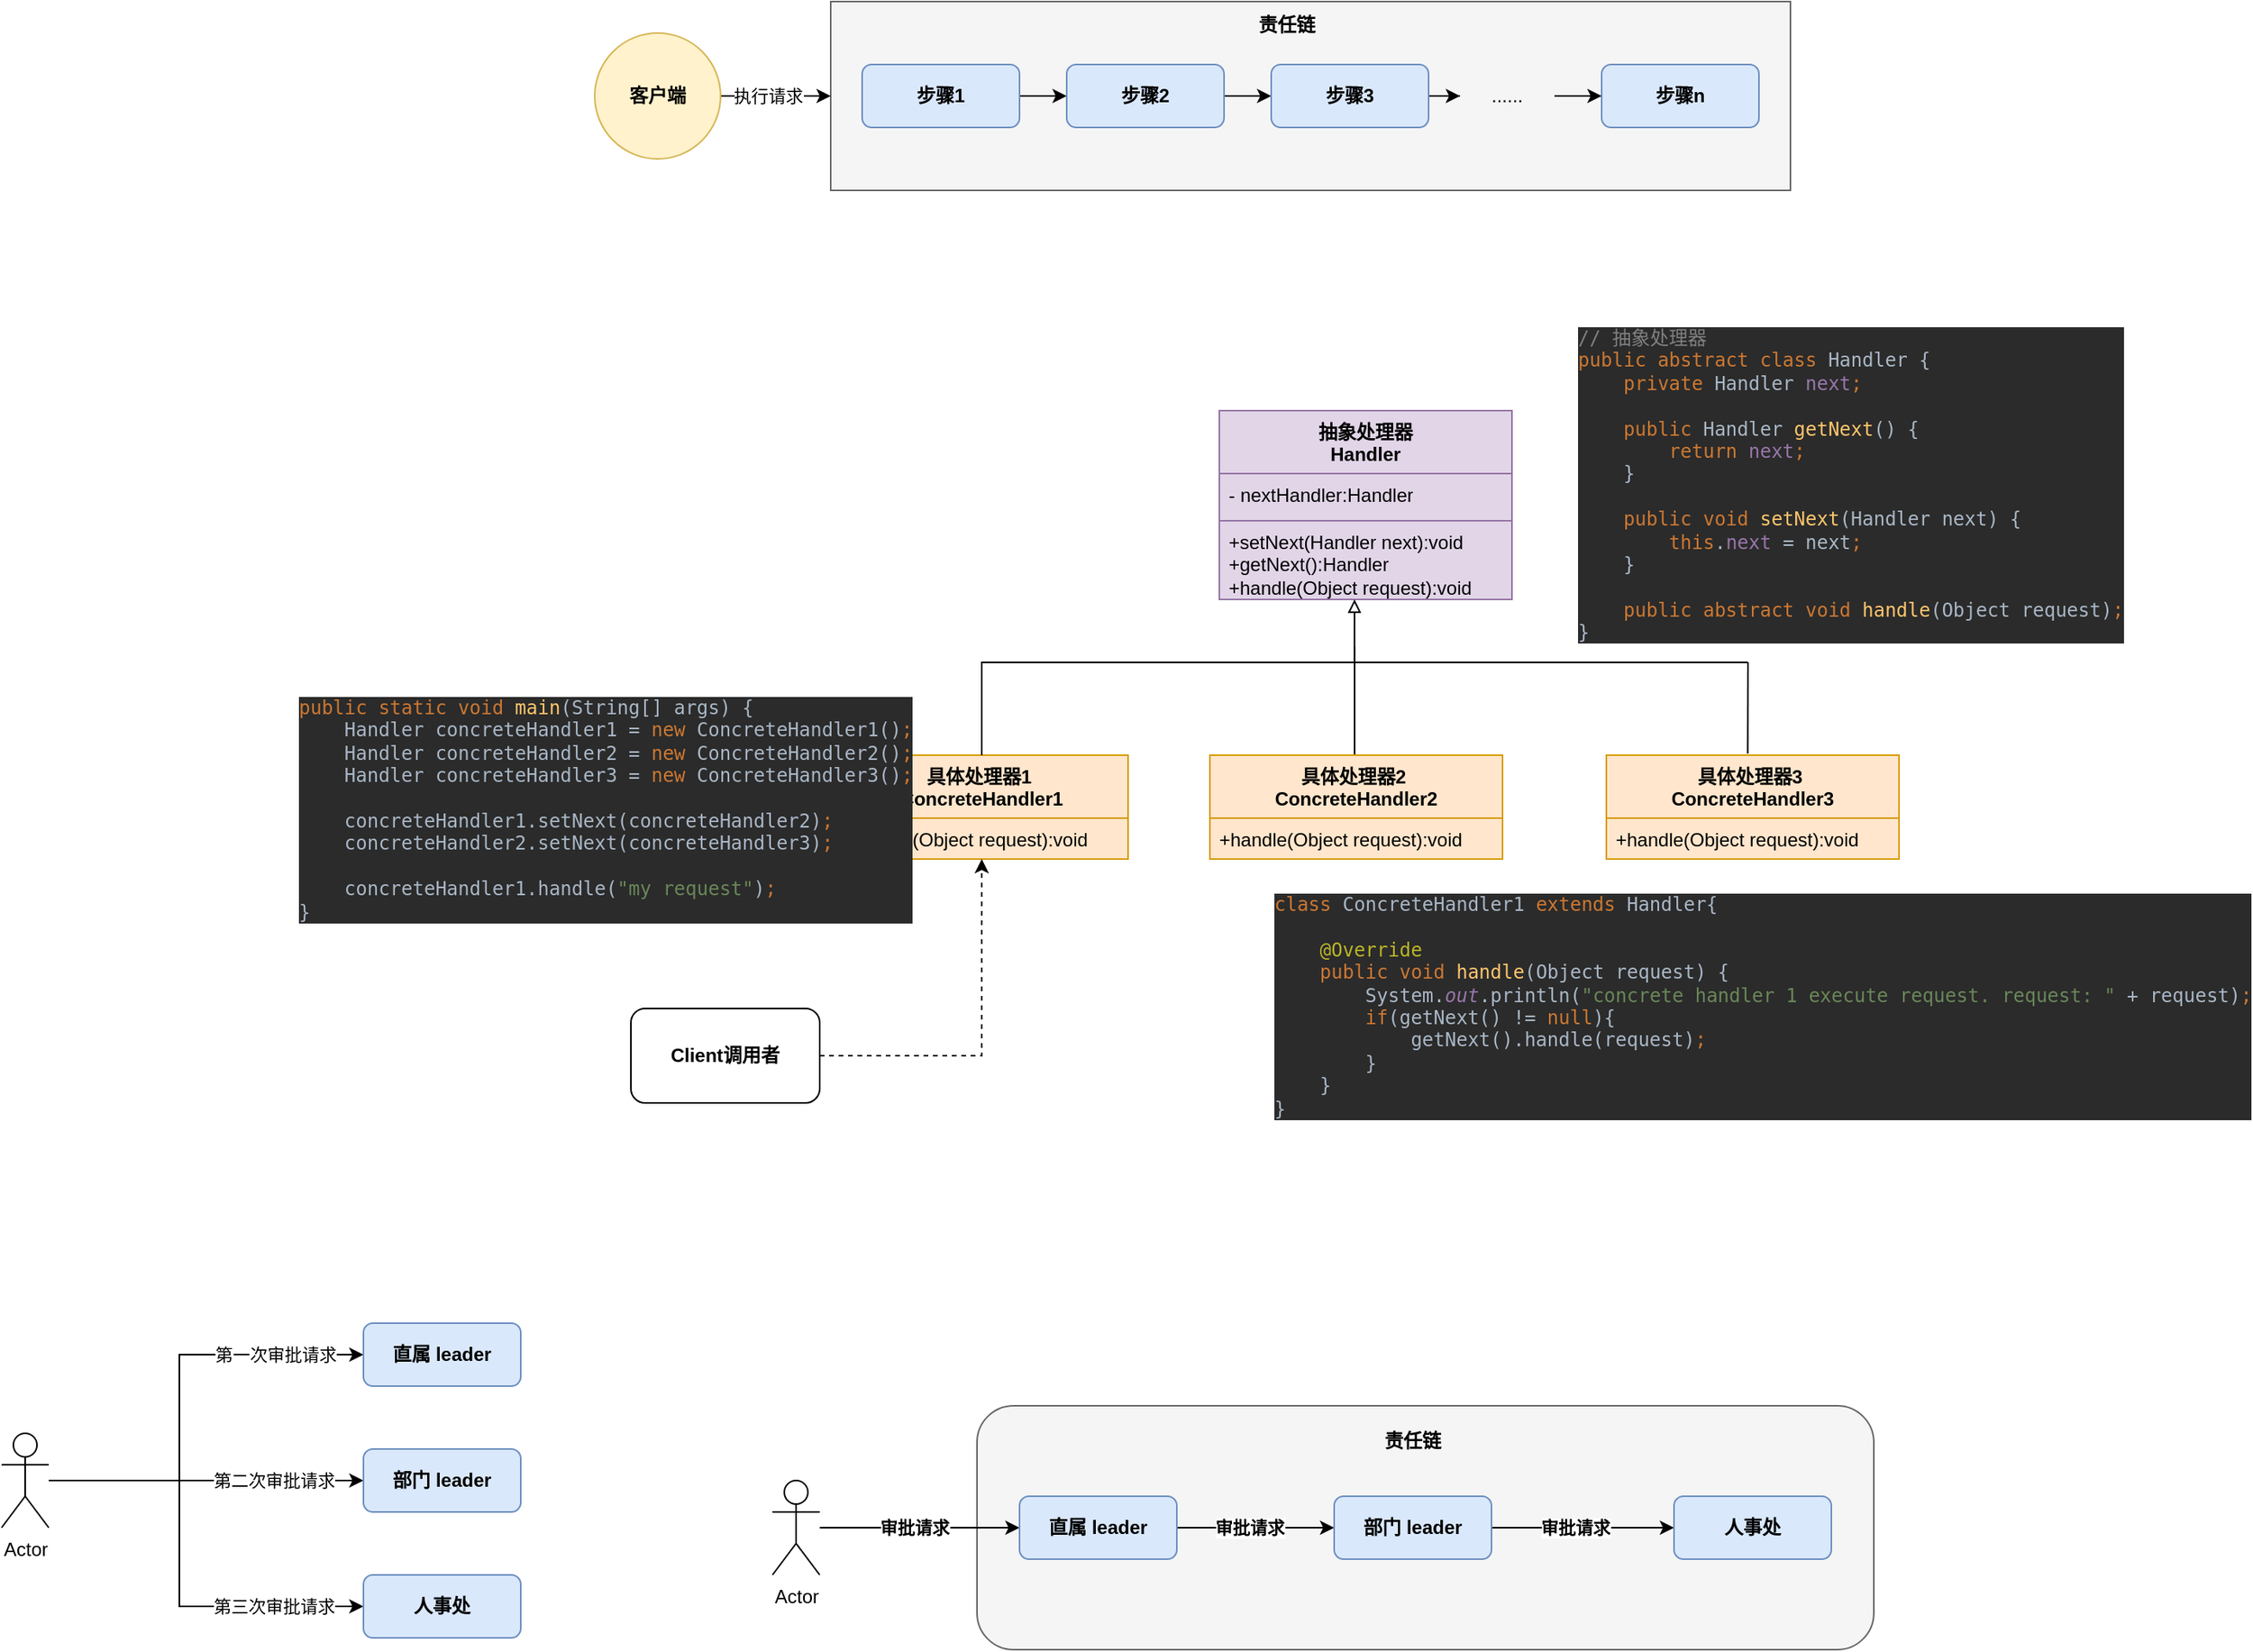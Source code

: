 <mxfile version="24.6.4" type="github">
  <diagram name="第 1 页" id="B4c4Xw4Z11oXivclu3je">
    <mxGraphModel dx="1845" dy="1773" grid="1" gridSize="10" guides="1" tooltips="1" connect="1" arrows="1" fold="1" page="1" pageScale="1" pageWidth="827" pageHeight="1169" math="0" shadow="0">
      <root>
        <mxCell id="0" />
        <mxCell id="1" parent="0" />
        <mxCell id="u-V5iUQQxsPWD5PB2son-82" value="" style="rounded=1;whiteSpace=wrap;html=1;fillColor=#f5f5f5;strokeColor=#666666;fontColor=#333333;" vertex="1" parent="1">
          <mxGeometry x="310" y="872.5" width="570" height="155" as="geometry" />
        </mxCell>
        <mxCell id="u-V5iUQQxsPWD5PB2son-12" value="" style="rounded=0;whiteSpace=wrap;html=1;fillColor=#f5f5f5;fontColor=#333333;strokeColor=#666666;" vertex="1" parent="1">
          <mxGeometry x="217" y="-20" width="610" height="120" as="geometry" />
        </mxCell>
        <mxCell id="u-V5iUQQxsPWD5PB2son-11" style="edgeStyle=orthogonalEdgeStyle;rounded=0;orthogonalLoop=1;jettySize=auto;html=1;" edge="1" parent="1" source="u-V5iUQQxsPWD5PB2son-1">
          <mxGeometry relative="1" as="geometry">
            <mxPoint x="217" y="40" as="targetPoint" />
          </mxGeometry>
        </mxCell>
        <mxCell id="u-V5iUQQxsPWD5PB2son-14" value="执行请求" style="edgeLabel;html=1;align=center;verticalAlign=middle;resizable=0;points=[];" vertex="1" connectable="0" parent="u-V5iUQQxsPWD5PB2son-11">
          <mxGeometry x="-0.261" y="-1" relative="1" as="geometry">
            <mxPoint x="4" y="-1" as="offset" />
          </mxGeometry>
        </mxCell>
        <mxCell id="u-V5iUQQxsPWD5PB2son-1" value="客户端" style="ellipse;whiteSpace=wrap;html=1;aspect=fixed;fontStyle=1;fillColor=#fff2cc;strokeColor=#d6b656;" vertex="1" parent="1">
          <mxGeometry x="67" width="80" height="80" as="geometry" />
        </mxCell>
        <mxCell id="u-V5iUQQxsPWD5PB2son-7" style="edgeStyle=orthogonalEdgeStyle;rounded=0;orthogonalLoop=1;jettySize=auto;html=1;entryX=0;entryY=0.5;entryDx=0;entryDy=0;" edge="1" parent="1" source="u-V5iUQQxsPWD5PB2son-2" target="u-V5iUQQxsPWD5PB2son-3">
          <mxGeometry relative="1" as="geometry" />
        </mxCell>
        <mxCell id="u-V5iUQQxsPWD5PB2son-2" value="步骤1" style="rounded=1;whiteSpace=wrap;html=1;fillColor=#dae8fc;strokeColor=#6c8ebf;fontStyle=1" vertex="1" parent="1">
          <mxGeometry x="237" y="20" width="100" height="40" as="geometry" />
        </mxCell>
        <mxCell id="u-V5iUQQxsPWD5PB2son-8" style="edgeStyle=orthogonalEdgeStyle;rounded=0;orthogonalLoop=1;jettySize=auto;html=1;entryX=0;entryY=0.5;entryDx=0;entryDy=0;" edge="1" parent="1" source="u-V5iUQQxsPWD5PB2son-3" target="u-V5iUQQxsPWD5PB2son-4">
          <mxGeometry relative="1" as="geometry" />
        </mxCell>
        <mxCell id="u-V5iUQQxsPWD5PB2son-3" value="步骤2" style="rounded=1;whiteSpace=wrap;html=1;fillColor=#dae8fc;strokeColor=#6c8ebf;fontStyle=1" vertex="1" parent="1">
          <mxGeometry x="367" y="20" width="100" height="40" as="geometry" />
        </mxCell>
        <mxCell id="u-V5iUQQxsPWD5PB2son-9" style="edgeStyle=orthogonalEdgeStyle;rounded=0;orthogonalLoop=1;jettySize=auto;html=1;" edge="1" parent="1" source="u-V5iUQQxsPWD5PB2son-4" target="u-V5iUQQxsPWD5PB2son-6">
          <mxGeometry relative="1" as="geometry" />
        </mxCell>
        <mxCell id="u-V5iUQQxsPWD5PB2son-4" value="步骤3" style="rounded=1;whiteSpace=wrap;html=1;fillColor=#dae8fc;strokeColor=#6c8ebf;fontStyle=1" vertex="1" parent="1">
          <mxGeometry x="497" y="20" width="100" height="40" as="geometry" />
        </mxCell>
        <mxCell id="u-V5iUQQxsPWD5PB2son-5" value="步骤n" style="rounded=1;whiteSpace=wrap;html=1;fillColor=#dae8fc;strokeColor=#6c8ebf;fontStyle=1" vertex="1" parent="1">
          <mxGeometry x="707" y="20" width="100" height="40" as="geometry" />
        </mxCell>
        <mxCell id="u-V5iUQQxsPWD5PB2son-10" style="edgeStyle=orthogonalEdgeStyle;rounded=0;orthogonalLoop=1;jettySize=auto;html=1;entryX=0;entryY=0.5;entryDx=0;entryDy=0;" edge="1" parent="1" source="u-V5iUQQxsPWD5PB2son-6" target="u-V5iUQQxsPWD5PB2son-5">
          <mxGeometry relative="1" as="geometry" />
        </mxCell>
        <mxCell id="u-V5iUQQxsPWD5PB2son-6" value="......" style="text;html=1;align=center;verticalAlign=middle;whiteSpace=wrap;rounded=0;" vertex="1" parent="1">
          <mxGeometry x="617" y="25" width="60" height="30" as="geometry" />
        </mxCell>
        <mxCell id="u-V5iUQQxsPWD5PB2son-13" value="责任链" style="text;html=1;align=center;verticalAlign=middle;whiteSpace=wrap;rounded=0;fontStyle=1" vertex="1" parent="1">
          <mxGeometry x="477" y="-20" width="60" height="30" as="geometry" />
        </mxCell>
        <mxCell id="u-V5iUQQxsPWD5PB2son-16" value="具体处理器1&amp;nbsp;&lt;div&gt;ConcreteHandler1&lt;/div&gt;" style="swimlane;fontStyle=1;align=center;verticalAlign=top;childLayout=stackLayout;horizontal=1;startSize=40;horizontalStack=0;resizeParent=1;resizeParentMax=0;resizeLast=0;collapsible=1;marginBottom=0;whiteSpace=wrap;html=1;fillColor=#ffe6cc;strokeColor=#d79b00;" vertex="1" parent="1">
          <mxGeometry x="220" y="459" width="186" height="66" as="geometry">
            <mxRectangle x="114" y="390" width="140" height="40" as="alternateBounds" />
          </mxGeometry>
        </mxCell>
        <mxCell id="u-V5iUQQxsPWD5PB2son-18" value="+handle(Object request):void" style="text;strokeColor=#d79b00;fillColor=#ffe6cc;align=left;verticalAlign=top;spacingLeft=4;spacingRight=4;overflow=hidden;rotatable=0;points=[[0,0.5],[1,0.5]];portConstraint=eastwest;whiteSpace=wrap;html=1;" vertex="1" parent="u-V5iUQQxsPWD5PB2son-16">
          <mxGeometry y="40" width="186" height="26" as="geometry" />
        </mxCell>
        <mxCell id="u-V5iUQQxsPWD5PB2son-31" style="edgeStyle=orthogonalEdgeStyle;rounded=0;orthogonalLoop=1;jettySize=auto;html=1;endArrow=none;endFill=0;" edge="1" parent="1" source="u-V5iUQQxsPWD5PB2son-19">
          <mxGeometry relative="1" as="geometry">
            <mxPoint x="550" y="390" as="targetPoint" />
            <Array as="points">
              <mxPoint x="550" y="410" />
              <mxPoint x="550" y="410" />
            </Array>
          </mxGeometry>
        </mxCell>
        <mxCell id="u-V5iUQQxsPWD5PB2son-19" value="具体处理器2&amp;nbsp;&lt;div&gt;ConcreteHandler2&lt;/div&gt;" style="swimlane;fontStyle=1;align=center;verticalAlign=top;childLayout=stackLayout;horizontal=1;startSize=40;horizontalStack=0;resizeParent=1;resizeParentMax=0;resizeLast=0;collapsible=1;marginBottom=0;whiteSpace=wrap;html=1;fillColor=#ffe6cc;strokeColor=#d79b00;" vertex="1" parent="1">
          <mxGeometry x="458" y="459" width="186" height="66" as="geometry">
            <mxRectangle x="114" y="390" width="140" height="40" as="alternateBounds" />
          </mxGeometry>
        </mxCell>
        <mxCell id="u-V5iUQQxsPWD5PB2son-20" value="+handle(Object request):void" style="text;strokeColor=#d79b00;fillColor=#ffe6cc;align=left;verticalAlign=top;spacingLeft=4;spacingRight=4;overflow=hidden;rotatable=0;points=[[0,0.5],[1,0.5]];portConstraint=eastwest;whiteSpace=wrap;html=1;" vertex="1" parent="u-V5iUQQxsPWD5PB2son-19">
          <mxGeometry y="40" width="186" height="26" as="geometry" />
        </mxCell>
        <mxCell id="u-V5iUQQxsPWD5PB2son-21" value="具体处理器3&amp;nbsp;&lt;div&gt;ConcreteHandler3&lt;/div&gt;" style="swimlane;fontStyle=1;align=center;verticalAlign=top;childLayout=stackLayout;horizontal=1;startSize=40;horizontalStack=0;resizeParent=1;resizeParentMax=0;resizeLast=0;collapsible=1;marginBottom=0;whiteSpace=wrap;html=1;fillColor=#ffe6cc;strokeColor=#d79b00;" vertex="1" parent="1">
          <mxGeometry x="710" y="459" width="186" height="66" as="geometry">
            <mxRectangle x="114" y="390" width="140" height="40" as="alternateBounds" />
          </mxGeometry>
        </mxCell>
        <mxCell id="u-V5iUQQxsPWD5PB2son-22" value="+handle(Object request):void" style="text;strokeColor=#d79b00;fillColor=#ffe6cc;align=left;verticalAlign=top;spacingLeft=4;spacingRight=4;overflow=hidden;rotatable=0;points=[[0,0.5],[1,0.5]];portConstraint=eastwest;whiteSpace=wrap;html=1;" vertex="1" parent="u-V5iUQQxsPWD5PB2son-21">
          <mxGeometry y="40" width="186" height="26" as="geometry" />
        </mxCell>
        <mxCell id="u-V5iUQQxsPWD5PB2son-36" style="edgeStyle=orthogonalEdgeStyle;rounded=0;orthogonalLoop=1;jettySize=auto;html=1;entryX=0.5;entryY=1;entryDx=0;entryDy=0;dashed=1;" edge="1" parent="1" source="u-V5iUQQxsPWD5PB2son-23" target="u-V5iUQQxsPWD5PB2son-16">
          <mxGeometry relative="1" as="geometry" />
        </mxCell>
        <mxCell id="u-V5iUQQxsPWD5PB2son-23" value="Client调用者" style="rounded=1;whiteSpace=wrap;html=1;fontStyle=1" vertex="1" parent="1">
          <mxGeometry x="90" y="620" width="120" height="60" as="geometry" />
        </mxCell>
        <mxCell id="u-V5iUQQxsPWD5PB2son-26" value="抽象处理器&lt;div&gt;Handler&lt;/div&gt;" style="swimlane;fontStyle=1;align=center;verticalAlign=top;childLayout=stackLayout;horizontal=1;startSize=40;horizontalStack=0;resizeParent=1;resizeParentMax=0;resizeLast=0;collapsible=1;marginBottom=0;whiteSpace=wrap;html=1;fillColor=#e1d5e7;strokeColor=#9673a6;" vertex="1" parent="1">
          <mxGeometry x="464" y="240" width="186" height="70" as="geometry">
            <mxRectangle x="114" y="390" width="140" height="40" as="alternateBounds" />
          </mxGeometry>
        </mxCell>
        <mxCell id="u-V5iUQQxsPWD5PB2son-28" value="- nextHandler:Handler" style="text;strokeColor=#9673a6;fillColor=#e1d5e7;align=left;verticalAlign=top;spacingLeft=4;spacingRight=4;overflow=hidden;rotatable=0;points=[[0,0.5],[1,0.5]];portConstraint=eastwest;whiteSpace=wrap;html=1;" vertex="1" parent="u-V5iUQQxsPWD5PB2son-26">
          <mxGeometry y="40" width="186" height="30" as="geometry" />
        </mxCell>
        <mxCell id="u-V5iUQQxsPWD5PB2son-27" value="+setNext(Handler next):void&lt;div&gt;+getNext():Handler&lt;/div&gt;&lt;div&gt;+handle(Object request):void&lt;/div&gt;" style="text;strokeColor=#9673a6;fillColor=#e1d5e7;align=left;verticalAlign=top;spacingLeft=4;spacingRight=4;overflow=hidden;rotatable=0;points=[[0,0.5],[1,0.5]];portConstraint=eastwest;whiteSpace=wrap;html=1;" vertex="1" parent="1">
          <mxGeometry x="464" y="310" width="186" height="50" as="geometry" />
        </mxCell>
        <mxCell id="u-V5iUQQxsPWD5PB2son-29" style="edgeStyle=orthogonalEdgeStyle;rounded=0;orthogonalLoop=1;jettySize=auto;html=1;entryX=0.462;entryY=1;entryDx=0;entryDy=0;entryPerimeter=0;endArrow=block;endFill=0;" edge="1" parent="1" source="u-V5iUQQxsPWD5PB2son-16" target="u-V5iUQQxsPWD5PB2son-27">
          <mxGeometry relative="1" as="geometry">
            <Array as="points">
              <mxPoint x="313" y="400" />
              <mxPoint x="550" y="400" />
            </Array>
          </mxGeometry>
        </mxCell>
        <mxCell id="u-V5iUQQxsPWD5PB2son-34" value="" style="endArrow=none;html=1;rounded=0;" edge="1" parent="1">
          <mxGeometry width="50" height="50" relative="1" as="geometry">
            <mxPoint x="550" y="400" as="sourcePoint" />
            <mxPoint x="800" y="400" as="targetPoint" />
          </mxGeometry>
        </mxCell>
        <mxCell id="u-V5iUQQxsPWD5PB2son-35" value="" style="endArrow=none;html=1;rounded=0;exitX=0.483;exitY=-0.015;exitDx=0;exitDy=0;exitPerimeter=0;" edge="1" parent="1" source="u-V5iUQQxsPWD5PB2son-21">
          <mxGeometry width="50" height="50" relative="1" as="geometry">
            <mxPoint x="800" y="450" as="sourcePoint" />
            <mxPoint x="800" y="400" as="targetPoint" />
          </mxGeometry>
        </mxCell>
        <mxCell id="u-V5iUQQxsPWD5PB2son-37" value="&lt;div style=&quot;background-color:#2b2b2b;color:#a9b7c6;font-family:&#39;JetBrains Mono&#39;,monospace;font-size:9.0pt;white-space:pre;&quot;&gt;&lt;span style=&quot;color:#cc7832;&quot;&gt;class &lt;/span&gt;ConcreteHandler1 &lt;span style=&quot;color:#cc7832;&quot;&gt;extends &lt;/span&gt;Handler{&lt;br&gt;&lt;br&gt;    &lt;span style=&quot;color:#bbb529;&quot;&gt;@Override&lt;br&gt;&lt;/span&gt;&lt;span style=&quot;color:#bbb529;&quot;&gt;    &lt;/span&gt;&lt;span style=&quot;color:#cc7832;&quot;&gt;public void &lt;/span&gt;&lt;span style=&quot;color:#ffc66d;&quot;&gt;handle&lt;/span&gt;(Object request) {&lt;br&gt;        System.&lt;span style=&quot;color:#9876aa;font-style:italic;&quot;&gt;out&lt;/span&gt;.println(&lt;span style=&quot;color:#6a8759;&quot;&gt;&quot;concrete handler 1 execute request. request: &quot; &lt;/span&gt;+ request)&lt;span style=&quot;color:#cc7832;&quot;&gt;;&lt;br&gt;&lt;/span&gt;&lt;span style=&quot;color:#cc7832;&quot;&gt;        if&lt;/span&gt;(getNext() != &lt;span style=&quot;color:#cc7832;&quot;&gt;null&lt;/span&gt;){&lt;br&gt;            getNext().handle(request)&lt;span style=&quot;color:#cc7832;&quot;&gt;;&lt;br&gt;&lt;/span&gt;&lt;span style=&quot;color:#cc7832;&quot;&gt;        &lt;/span&gt;}&lt;br&gt;    }&lt;br&gt;}&lt;/div&gt;" style="text;whiteSpace=wrap;html=1;" vertex="1" parent="1">
          <mxGeometry x="497" y="540" width="560" height="170" as="geometry" />
        </mxCell>
        <mxCell id="u-V5iUQQxsPWD5PB2son-38" value="&lt;div style=&quot;background-color:#2b2b2b;color:#a9b7c6;font-family:&#39;JetBrains Mono&#39;,monospace;font-size:9.0pt;white-space:pre;&quot;&gt;&lt;span style=&quot;color:#808080;&quot;&gt;// &lt;/span&gt;&lt;span style=&quot;color:#808080;font-family:&#39;宋体&#39;,monospace;&quot;&gt;抽象处理器&lt;br&gt;&lt;/span&gt;&lt;span style=&quot;color:#cc7832;&quot;&gt;public abstract class &lt;/span&gt;Handler {&lt;br&gt;    &lt;span style=&quot;color:#cc7832;&quot;&gt;private &lt;/span&gt;Handler &lt;span style=&quot;color:#9876aa;&quot;&gt;next&lt;/span&gt;&lt;span style=&quot;color:#cc7832;&quot;&gt;;&lt;br&gt;&lt;/span&gt;&lt;span style=&quot;color:#cc7832;&quot;&gt;&lt;br&gt;&lt;/span&gt;&lt;span style=&quot;color:#cc7832;&quot;&gt;    public &lt;/span&gt;Handler &lt;span style=&quot;color:#ffc66d;&quot;&gt;getNext&lt;/span&gt;() {&lt;br&gt;        &lt;span style=&quot;color:#cc7832;&quot;&gt;return &lt;/span&gt;&lt;span style=&quot;color:#9876aa;&quot;&gt;next&lt;/span&gt;&lt;span style=&quot;color:#cc7832;&quot;&gt;;&lt;br&gt;&lt;/span&gt;&lt;span style=&quot;color:#cc7832;&quot;&gt;    &lt;/span&gt;}&lt;br&gt;&lt;br&gt;    &lt;span style=&quot;color:#cc7832;&quot;&gt;public void &lt;/span&gt;&lt;span style=&quot;color:#ffc66d;&quot;&gt;setNext&lt;/span&gt;(Handler next) {&lt;br&gt;        &lt;span style=&quot;color:#cc7832;&quot;&gt;this&lt;/span&gt;.&lt;span style=&quot;color:#9876aa;&quot;&gt;next &lt;/span&gt;= next&lt;span style=&quot;color:#cc7832;&quot;&gt;;&lt;br&gt;&lt;/span&gt;&lt;span style=&quot;color:#cc7832;&quot;&gt;    &lt;/span&gt;}&lt;br&gt;&lt;br&gt;    &lt;span style=&quot;color:#cc7832;&quot;&gt;public abstract void &lt;/span&gt;&lt;span style=&quot;color:#ffc66d;&quot;&gt;handle&lt;/span&gt;(Object request)&lt;span style=&quot;color:#cc7832;&quot;&gt;;&lt;br&gt;&lt;/span&gt;}&lt;br&gt;&lt;/div&gt;" style="text;whiteSpace=wrap;html=1;" vertex="1" parent="1">
          <mxGeometry x="690" y="180" width="320" height="230" as="geometry" />
        </mxCell>
        <UserObject label="&lt;div style=&quot;background-color:#2b2b2b;color:#a9b7c6;font-family:&#39;JetBrains Mono&#39;,monospace;font-size:9.0pt;white-space:pre;&quot;&gt;&lt;span style=&quot;color:#cc7832;&quot;&gt;public static void &lt;/span&gt;&lt;span style=&quot;color:#ffc66d;&quot;&gt;main&lt;/span&gt;(String[] args) {&lt;br&gt;    Handler concreteHandler1 = &lt;span style=&quot;color:#cc7832;&quot;&gt;new &lt;/span&gt;ConcreteHandler1()&lt;span style=&quot;color:#cc7832;&quot;&gt;;&lt;br&gt;&lt;/span&gt;&lt;span style=&quot;color:#cc7832;&quot;&gt;    &lt;/span&gt;Handler concreteHandler2 = &lt;span style=&quot;color:#cc7832;&quot;&gt;new &lt;/span&gt;ConcreteHandler2()&lt;span style=&quot;color:#cc7832;&quot;&gt;;&lt;br&gt;&lt;/span&gt;&lt;span style=&quot;color:#cc7832;&quot;&gt;    &lt;/span&gt;Handler concreteHandler3 = &lt;span style=&quot;color:#cc7832;&quot;&gt;new &lt;/span&gt;ConcreteHandler3()&lt;span style=&quot;color:#cc7832;&quot;&gt;;&lt;br&gt;&lt;/span&gt;&lt;span style=&quot;color:#cc7832;&quot;&gt;&lt;br&gt;&lt;/span&gt;&lt;span style=&quot;color:#cc7832;&quot;&gt;    &lt;/span&gt;concreteHandler1.setNext(concreteHandler2)&lt;span style=&quot;color:#cc7832;&quot;&gt;;&lt;br&gt;&lt;/span&gt;&lt;span style=&quot;color:#cc7832;&quot;&gt;    &lt;/span&gt;concreteHandler2.setNext(concreteHandler3)&lt;span style=&quot;color:#cc7832;&quot;&gt;;&lt;br&gt;&lt;/span&gt;&lt;span style=&quot;color:#cc7832;&quot;&gt;&lt;br&gt;&lt;/span&gt;&lt;span style=&quot;color:#cc7832;&quot;&gt;    &lt;/span&gt;concreteHandler1.handle(&lt;span style=&quot;color:#6a8759;&quot;&gt;&quot;my request&quot;&lt;/span&gt;)&lt;span style=&quot;color:#cc7832;&quot;&gt;;&lt;br&gt;&lt;/span&gt;}&lt;/div&gt;" link="&lt;div style=&quot;background-color:#2b2b2b;color:#a9b7c6;font-family:&#39;JetBrains Mono&#39;,monospace;font-size:9.0pt;white-space:pre;&quot;&gt;&lt;span style=&quot;color:#cc7832;&quot;&gt;public static void &lt;/span&gt;&lt;span style=&quot;color:#ffc66d;&quot;&gt;main&lt;/span&gt;(String[] args) {&lt;br&gt;    Handler concreteHandler1 = &lt;span style=&quot;color:#cc7832;&quot;&gt;new &lt;/span&gt;ConcreteHandler1()&lt;span style=&quot;color:#cc7832;&quot;&gt;;&lt;br&gt;&lt;/span&gt;&lt;span style=&quot;color:#cc7832;&quot;&gt;    &lt;/span&gt;Handler concreteHandler2 = &lt;span style=&quot;color:#cc7832;&quot;&gt;new &lt;/span&gt;ConcreteHandler2()&lt;span style=&quot;color:#cc7832;&quot;&gt;;&lt;br&gt;&lt;/span&gt;&lt;span style=&quot;color:#cc7832;&quot;&gt;    &lt;/span&gt;Handler concreteHandler3 = &lt;span style=&quot;color:#cc7832;&quot;&gt;new &lt;/span&gt;ConcreteHandler3()&lt;span style=&quot;color:#cc7832;&quot;&gt;;&lt;br&gt;&lt;/span&gt;&lt;span style=&quot;color:#cc7832;&quot;&gt;&lt;br&gt;&lt;/span&gt;&lt;span style=&quot;color:#cc7832;&quot;&gt;    &lt;/span&gt;concreteHandler1.setNext(concreteHandler2)&lt;span style=&quot;color:#cc7832;&quot;&gt;;&lt;br&gt;&lt;/span&gt;&lt;span style=&quot;color:#cc7832;&quot;&gt;    &lt;/span&gt;concreteHandler2.setNext(concreteHandler3)&lt;span style=&quot;color:#cc7832;&quot;&gt;;&lt;br&gt;&lt;/span&gt;&lt;span style=&quot;color:#cc7832;&quot;&gt;&lt;br&gt;&lt;/span&gt;&lt;span style=&quot;color:#cc7832;&quot;&gt;    &lt;/span&gt;concreteHandler1.handle(&lt;span style=&quot;color:#6a8759;&quot;&gt;&quot;my request&quot;&lt;/span&gt;)&lt;span style=&quot;color:#cc7832;&quot;&gt;;&lt;br&gt;&lt;/span&gt;}&lt;/div&gt;" id="u-V5iUQQxsPWD5PB2son-39">
          <mxCell style="text;whiteSpace=wrap;html=1;" vertex="1" parent="1">
            <mxGeometry x="-123" y="415" width="360" height="170" as="geometry" />
          </mxCell>
        </UserObject>
        <mxCell id="u-V5iUQQxsPWD5PB2son-47" style="edgeStyle=orthogonalEdgeStyle;rounded=0;orthogonalLoop=1;jettySize=auto;html=1;entryX=0;entryY=0.5;entryDx=0;entryDy=0;" edge="1" parent="1" source="u-V5iUQQxsPWD5PB2son-40" target="u-V5iUQQxsPWD5PB2son-42">
          <mxGeometry relative="1" as="geometry" />
        </mxCell>
        <mxCell id="u-V5iUQQxsPWD5PB2son-48" style="edgeStyle=orthogonalEdgeStyle;rounded=0;orthogonalLoop=1;jettySize=auto;html=1;entryX=0;entryY=0.5;entryDx=0;entryDy=0;" edge="1" parent="1" source="u-V5iUQQxsPWD5PB2son-40" target="u-V5iUQQxsPWD5PB2son-41">
          <mxGeometry relative="1" as="geometry">
            <Array as="points">
              <mxPoint x="-197" y="920" />
              <mxPoint x="-197" y="840" />
            </Array>
          </mxGeometry>
        </mxCell>
        <mxCell id="u-V5iUQQxsPWD5PB2son-50" value="第一次审批请求" style="edgeLabel;html=1;align=center;verticalAlign=middle;resizable=0;points=[];" vertex="1" connectable="0" parent="u-V5iUQQxsPWD5PB2son-48">
          <mxGeometry x="0.618" y="2" relative="1" as="geometry">
            <mxPoint x="-3" y="2" as="offset" />
          </mxGeometry>
        </mxCell>
        <mxCell id="u-V5iUQQxsPWD5PB2son-49" style="edgeStyle=orthogonalEdgeStyle;rounded=0;orthogonalLoop=1;jettySize=auto;html=1;entryX=0;entryY=0.5;entryDx=0;entryDy=0;" edge="1" parent="1" source="u-V5iUQQxsPWD5PB2son-40" target="u-V5iUQQxsPWD5PB2son-43">
          <mxGeometry relative="1" as="geometry">
            <Array as="points">
              <mxPoint x="-197" y="920" />
              <mxPoint x="-197" y="1000" />
            </Array>
          </mxGeometry>
        </mxCell>
        <mxCell id="u-V5iUQQxsPWD5PB2son-52" value="&lt;span style=&quot;color: rgba(0, 0, 0, 0); font-family: monospace; font-size: 0px; text-align: start; background-color: rgb(251, 251, 251);&quot;&gt;%3CmxGraphModel%3E%3Croot%3E%3CmxCell%20id%3D%220%22%2F%3E%3CmxCell%20id%3D%221%22%20parent%3D%220%22%2F%3E%3CmxCell%20id%3D%222%22%20value%3D%22%E7%AC%AC%E4%B8%80%E6%AC%A1%E5%AE%A1%E6%89%B9%E8%AF%B7%E6%B1%82%22%20style%3D%22edgeLabel%3Bhtml%3D1%3Balign%3Dcenter%3BverticalAlign%3Dmiddle%3Bresizable%3D0%3Bpoints%3D%5B%5D%3B%22%20vertex%3D%221%22%20connectable%3D%220%22%20parent%3D%221%22%3E%3CmxGeometry%20x%3D%22388%22%20y%3D%22878%22%20as%3D%22geometry%22%2F%3E%3C%2FmxCell%3E%3C%2Froot%3E%3C%2FmxGraphModel%3E&lt;/span&gt;" style="edgeLabel;html=1;align=center;verticalAlign=middle;resizable=0;points=[];" vertex="1" connectable="0" parent="u-V5iUQQxsPWD5PB2son-49">
          <mxGeometry x="0.491" y="2" relative="1" as="geometry">
            <mxPoint as="offset" />
          </mxGeometry>
        </mxCell>
        <mxCell id="u-V5iUQQxsPWD5PB2son-40" value="Actor" style="shape=umlActor;verticalLabelPosition=bottom;verticalAlign=top;html=1;outlineConnect=0;" vertex="1" parent="1">
          <mxGeometry x="-310" y="890" width="30" height="60" as="geometry" />
        </mxCell>
        <mxCell id="u-V5iUQQxsPWD5PB2son-41" value="直属 leader" style="rounded=1;whiteSpace=wrap;html=1;fontStyle=1;fillColor=#dae8fc;strokeColor=#6c8ebf;" vertex="1" parent="1">
          <mxGeometry x="-80" y="820" width="100" height="40" as="geometry" />
        </mxCell>
        <mxCell id="u-V5iUQQxsPWD5PB2son-42" value="部门 leader" style="rounded=1;whiteSpace=wrap;html=1;fontStyle=1;fillColor=#dae8fc;strokeColor=#6c8ebf;" vertex="1" parent="1">
          <mxGeometry x="-80" y="900" width="100" height="40" as="geometry" />
        </mxCell>
        <mxCell id="u-V5iUQQxsPWD5PB2son-43" value="人事处" style="rounded=1;whiteSpace=wrap;html=1;fontStyle=1;fillColor=#dae8fc;strokeColor=#6c8ebf;" vertex="1" parent="1">
          <mxGeometry x="-80" y="980" width="100" height="40" as="geometry" />
        </mxCell>
        <mxCell id="u-V5iUQQxsPWD5PB2son-51" value="第二次审批请求" style="edgeLabel;html=1;align=center;verticalAlign=middle;resizable=0;points=[];" vertex="1" connectable="0" parent="1">
          <mxGeometry x="-137" y="920" as="geometry" />
        </mxCell>
        <mxCell id="u-V5iUQQxsPWD5PB2son-53" value="第三次审批请求" style="edgeLabel;html=1;align=center;verticalAlign=middle;resizable=0;points=[];" vertex="1" connectable="0" parent="1">
          <mxGeometry x="-137" y="1000" as="geometry" />
        </mxCell>
        <mxCell id="u-V5iUQQxsPWD5PB2son-54" style="edgeStyle=orthogonalEdgeStyle;rounded=0;orthogonalLoop=1;jettySize=auto;html=1;entryX=0;entryY=0.5;entryDx=0;entryDy=0;" edge="1" parent="1" source="u-V5iUQQxsPWD5PB2son-60" target="u-V5iUQQxsPWD5PB2son-61">
          <mxGeometry relative="1" as="geometry" />
        </mxCell>
        <mxCell id="u-V5iUQQxsPWD5PB2son-80" value="&lt;span style=&quot;color: rgba(0, 0, 0, 0); font-family: monospace; font-size: 0px; text-align: start; background-color: rgb(251, 251, 251);&quot;&gt;%3CmxGraphModel%3E%3Croot%3E%3CmxCell%20id%3D%220%22%2F%3E%3CmxCell%20id%3D%221%22%20parent%3D%220%22%2F%3E%3CmxCell%20id%3D%222%22%20value%3D%22%E5%AE%A1%E6%89%B9%E8%AF%B7%E6%B1%82%22%20style%3D%22edgeLabel%3Bhtml%3D1%3Balign%3Dcenter%3BverticalAlign%3Dmiddle%3Bresizable%3D0%3Bpoints%3D%5B%5D%3BfontStyle%3D1%22%20vertex%3D%221%22%20connectable%3D%220%22%20parent%3D%221%22%3E%3CmxGeometry%20x%3D%22270%22%20y%3D%22950%22%20as%3D%22geometry%22%2F%3E%3C%2FmxCell%3E%3C%2Froot%3E%3C%2FmxGraphModel%3E&lt;/span&gt;" style="edgeLabel;html=1;align=center;verticalAlign=middle;resizable=0;points=[];" vertex="1" connectable="0" parent="u-V5iUQQxsPWD5PB2son-54">
          <mxGeometry x="-0.073" y="1" relative="1" as="geometry">
            <mxPoint as="offset" />
          </mxGeometry>
        </mxCell>
        <mxCell id="u-V5iUQQxsPWD5PB2son-81" value="&lt;span style=&quot;font-weight: 700;&quot;&gt;审批请求&lt;/span&gt;" style="edgeLabel;html=1;align=center;verticalAlign=middle;resizable=0;points=[];" vertex="1" connectable="0" parent="u-V5iUQQxsPWD5PB2son-54">
          <mxGeometry x="-0.09" y="-3" relative="1" as="geometry">
            <mxPoint y="-3" as="offset" />
          </mxGeometry>
        </mxCell>
        <mxCell id="u-V5iUQQxsPWD5PB2son-57" style="edgeStyle=orthogonalEdgeStyle;rounded=0;orthogonalLoop=1;jettySize=auto;html=1;entryX=0;entryY=0.5;entryDx=0;entryDy=0;exitX=1;exitY=0.5;exitDx=0;exitDy=0;" edge="1" parent="1" source="u-V5iUQQxsPWD5PB2son-61" target="u-V5iUQQxsPWD5PB2son-62">
          <mxGeometry relative="1" as="geometry">
            <Array as="points">
              <mxPoint x="690" y="950" />
              <mxPoint x="690" y="950" />
            </Array>
            <mxPoint x="537" y="1020.034" as="sourcePoint" />
            <mxPoint x="740" y="1020" as="targetPoint" />
          </mxGeometry>
        </mxCell>
        <mxCell id="u-V5iUQQxsPWD5PB2son-58" value="&lt;span style=&quot;color: rgba(0, 0, 0, 0); font-family: monospace; font-size: 0px; text-align: start; background-color: rgb(251, 251, 251);&quot;&gt;%3CmxGraphModel%3E%3Croot%3E%3CmxCell%20id%3D%220%22%2F%3E%3CmxCell%20id%3D%221%22%20parent%3D%220%22%2F%3E%3CmxCell%20id%3D%222%22%20value%3D%22%E7%AC%AC%E4%B8%80%E6%AC%A1%E5%AE%A1%E6%89%B9%E8%AF%B7%E6%B1%82%22%20style%3D%22edgeLabel%3Bhtml%3D1%3Balign%3Dcenter%3BverticalAlign%3Dmiddle%3Bresizable%3D0%3Bpoints%3D%5B%5D%3B%22%20vertex%3D%221%22%20connectable%3D%220%22%20parent%3D%221%22%3E%3CmxGeometry%20x%3D%22388%22%20y%3D%22878%22%20as%3D%22geometry%22%2F%3E%3C%2FmxCell%3E%3C%2Froot%3E%3C%2FmxGraphModel%3E&lt;/span&gt;" style="edgeLabel;html=1;align=center;verticalAlign=middle;resizable=0;points=[];" vertex="1" connectable="0" parent="u-V5iUQQxsPWD5PB2son-57">
          <mxGeometry x="0.491" y="2" relative="1" as="geometry">
            <mxPoint as="offset" />
          </mxGeometry>
        </mxCell>
        <mxCell id="u-V5iUQQxsPWD5PB2son-59" value="Actor" style="shape=umlActor;verticalLabelPosition=bottom;verticalAlign=top;html=1;outlineConnect=0;" vertex="1" parent="1">
          <mxGeometry x="180" y="920" width="30" height="60" as="geometry" />
        </mxCell>
        <mxCell id="u-V5iUQQxsPWD5PB2son-62" value="人事处" style="rounded=1;whiteSpace=wrap;html=1;fontStyle=1;fillColor=#dae8fc;strokeColor=#6c8ebf;" vertex="1" parent="1">
          <mxGeometry x="753" y="930" width="100" height="40" as="geometry" />
        </mxCell>
        <mxCell id="u-V5iUQQxsPWD5PB2son-63" value="&lt;span style=&quot;color: rgba(0, 0, 0, 0); font-family: monospace; font-size: 0px; font-weight: 400; text-align: start; background-color: rgb(251, 251, 251);&quot;&gt;%3CmxGraphModel%3E%3Croot%3E%3CmxCell%20id%3D%220%22%2F%3E%3CmxCell%20id%3D%221%22%20parent%3D%220%22%2F%3E%3CmxCell%20id%3D%222%22%20style%3D%22edgeStyle%3DorthogonalEdgeStyle%3Brounded%3D0%3BorthogonalLoop%3D1%3BjettySize%3Dauto%3Bhtml%3D1%3BentryX%3D0%3BentryY%3D0.5%3BentryDx%3D0%3BentryDy%3D0%3B%22%20edge%3D%221%22%20source%3D%227%22%20target%3D%229%22%20parent%3D%221%22%3E%3CmxGeometry%20relative%3D%221%22%20as%3D%22geometry%22%2F%3E%3C%2FmxCell%3E%3CmxCell%20id%3D%223%22%20style%3D%22edgeStyle%3DorthogonalEdgeStyle%3Brounded%3D0%3BorthogonalLoop%3D1%3BjettySize%3Dauto%3Bhtml%3D1%3BentryX%3D0%3BentryY%3D0.5%3BentryDx%3D0%3BentryDy%3D0%3B%22%20edge%3D%221%22%20source%3D%227%22%20target%3D%228%22%20parent%3D%221%22%3E%3CmxGeometry%20relative%3D%221%22%20as%3D%22geometry%22%3E%3CArray%20as%3D%22points%22%3E%3CmxPoint%20x%3D%22-197%22%20y%3D%22920%22%2F%3E%3CmxPoint%20x%3D%22-197%22%20y%3D%22840%22%2F%3E%3C%2FArray%3E%3C%2FmxGeometry%3E%3C%2FmxCell%3E%3CmxCell%20id%3D%224%22%20value%3D%22%E7%AC%AC%E4%B8%80%E6%AC%A1%E5%AE%A1%E6%89%B9%E8%AF%B7%E6%B1%82%22%20style%3D%22edgeLabel%3Bhtml%3D1%3Balign%3Dcenter%3BverticalAlign%3Dmiddle%3Bresizable%3D0%3Bpoints%3D%5B%5D%3B%22%20vertex%3D%221%22%20connectable%3D%220%22%20parent%3D%223%22%3E%3CmxGeometry%20x%3D%220.618%22%20y%3D%222%22%20relative%3D%221%22%20as%3D%22geometry%22%3E%3CmxPoint%20x%3D%22-3%22%20y%3D%222%22%20as%3D%22offset%22%2F%3E%3C%2FmxGeometry%3E%3C%2FmxCell%3E%3CmxCell%20id%3D%225%22%20style%3D%22edgeStyle%3DorthogonalEdgeStyle%3Brounded%3D0%3BorthogonalLoop%3D1%3BjettySize%3Dauto%3Bhtml%3D1%3BentryX%3D0%3BentryY%3D0.5%3BentryDx%3D0%3BentryDy%3D0%3B%22%20edge%3D%221%22%20source%3D%227%22%20target%3D%2210%22%20parent%3D%221%22%3E%3CmxGeometry%20relative%3D%221%22%20as%3D%22geometry%22%3E%3CArray%20as%3D%22points%22%3E%3CmxPoint%20x%3D%22-197%22%20y%3D%22920%22%2F%3E%3CmxPoint%20x%3D%22-197%22%20y%3D%221000%22%2F%3E%3C%2FArray%3E%3C%2FmxGeometry%3E%3C%2FmxCell%3E%3CmxCell%20id%3D%226%22%20value%3D%22%26lt%3Bspan%20style%3D%26quot%3Bcolor%3A%20rgba(0%2C%200%2C%200%2C%200)%3B%20font-family%3A%20monospace%3B%20font-size%3A%200px%3B%20text-align%3A%20start%3B%20background-color%3A%20rgb(251%2C%20251%2C%20251)%3B%26quot%3B%26gt%3B%253CmxGraphModel%253E%253Croot%253E%253CmxCell%2520id%253D%25220%2522%252F%253E%253CmxCell%2520id%253D%25221%2522%2520parent%253D%25220%2522%252F%253E%253CmxCell%2520id%253D%25222%2522%2520value%253D%2522%25E7%25AC%25AC%25E4%25B8%2580%25E6%25AC%25A1%25E5%25AE%25A1%25E6%2589%25B9%25E8%25AF%25B7%25E6%25B1%2582%2522%2520style%253D%2522edgeLabel%253Bhtml%253D1%253Balign%253Dcenter%253BverticalAlign%253Dmiddle%253Bresizable%253D0%253Bpoints%253D%255B%255D%253B%2522%2520vertex%253D%25221%2522%2520connectable%253D%25220%2522%2520parent%253D%25221%2522%253E%253CmxGeometry%2520x%253D%2522388%2522%2520y%253D%2522878%2522%2520as%253D%2522geometry%2522%252F%253E%253C%252FmxCell%253E%253C%252Froot%253E%253C%252FmxGraphModel%253E%26lt%3B%2Fspan%26gt%3B%22%20style%3D%22edgeLabel%3Bhtml%3D1%3Balign%3Dcenter%3BverticalAlign%3Dmiddle%3Bresizable%3D0%3Bpoints%3D%5B%5D%3B%22%20vertex%3D%221%22%20connectable%3D%220%22%20parent%3D%225%22%3E%3CmxGeometry%20x%3D%220.491%22%20y%3D%222%22%20relative%3D%221%22%20as%3D%22geometry%22%3E%3CmxPoint%20as%3D%22offset%22%2F%3E%3C%2FmxGeometry%3E%3C%2FmxCell%3E%3CmxCell%20id%3D%227%22%20value%3D%22Actor%22%20style%3D%22shape%3DumlActor%3BverticalLabelPosition%3Dbottom%3BverticalAlign%3Dtop%3Bhtml%3D1%3BoutlineConnect%3D0%3B%22%20vertex%3D%221%22%20parent%3D%221%22%3E%3CmxGeometry%20x%3D%22-310%22%20y%3D%22890%22%20width%3D%2230%22%20height%3D%2260%22%20as%3D%22geometry%22%2F%3E%3C%2FmxCell%3E%3CmxCell%20id%3D%228%22%20value%3D%22%E7%9B%B4%E5%B1%9E%20leader%22%20style%3D%22rounded%3D1%3BwhiteSpace%3Dwrap%3Bhtml%3D1%3BfontStyle%3D1%3BfillColor%3D%23dae8fc%3BstrokeColor%3D%236c8ebf%3B%22%20vertex%3D%221%22%20parent%3D%221%22%3E%3CmxGeometry%20x%3D%22-80%22%20y%3D%22820%22%20width%3D%22100%22%20height%3D%2240%22%20as%3D%22geometry%22%2F%3E%3C%2FmxCell%3E%3CmxCell%20id%3D%229%22%20value%3D%22%E9%83%A8%E9%97%A8%20leader%22%20style%3D%22rounded%3D1%3BwhiteSpace%3Dwrap%3Bhtml%3D1%3BfontStyle%3D1%3BfillColor%3D%23dae8fc%3BstrokeColor%3D%236c8ebf%3B%22%20vertex%3D%221%22%20parent%3D%221%22%3E%3CmxGeometry%20x%3D%22-80%22%20y%3D%22900%22%20width%3D%22100%22%20height%3D%2240%22%20as%3D%22geometry%22%2F%3E%3C%2FmxCell%3E%3CmxCell%20id%3D%2210%22%20value%3D%22%E4%BA%BA%E4%BA%8B%E5%A4%84%22%20style%3D%22rounded%3D1%3BwhiteSpace%3Dwrap%3Bhtml%3D1%3BfontStyle%3D1%3BfillColor%3D%23dae8fc%3BstrokeColor%3D%236c8ebf%3B%22%20vertex%3D%221%22%20parent%3D%221%22%3E%3CmxGeometry%20x%3D%22-80%22%20y%3D%22980%22%20width%3D%22100%22%20height%3D%2240%22%20as%3D%22geometry%22%2F%3E%3C%2FmxCell%3E%3CmxCell%20id%3D%2211%22%20value%3D%22%E7%AC%AC%E4%BA%8C%E6%AC%A1%E5%AE%A1%E6%89%B9%E8%AF%B7%E6%B1%82%22%20style%3D%22edgeLabel%3Bhtml%3D1%3Balign%3Dcenter%3BverticalAlign%3Dmiddle%3Bresizable%3D0%3Bpoints%3D%5B%5D%3B%22%20vertex%3D%221%22%20connectable%3D%220%22%20parent%3D%221%22%3E%3CmxGeometry%20x%3D%22-137%22%20y%3D%22920%22%20as%3D%22geometry%22%2F%3E%3C%2FmxCell%3E%3CmxCell%20id%3D%2212%22%20value%3D%22%E7%AC%AC%E4%B8%89%E6%AC%A1%E5%AE%A1%E6%89%B9%E8%AF%B7%E6%B1%82%22%20style%3D%22edgeLabel%3Bhtml%3D1%3Balign%3Dcenter%3BverticalAlign%3Dmiddle%3Bresizable%3D0%3Bpoints%3D%5B%5D%3B%22%20vertex%3D%221%22%20connectable%3D%220%22%20parent%3D%221%22%3E%3CmxGeometry%20x%3D%22-137%22%20y%3D%221000%22%20as%3D%22geometry%22%2F%3E%3C%2FmxCell%3E%3C%2Froot%3E%3C%2FmxGraphModel%3E&lt;/span&gt;" style="edgeLabel;html=1;align=center;verticalAlign=middle;resizable=0;points=[];fontStyle=1" vertex="1" connectable="0" parent="1">
          <mxGeometry x="480" y="950" as="geometry" />
        </mxCell>
        <mxCell id="u-V5iUQQxsPWD5PB2son-64" value="审批请求" style="edgeLabel;html=1;align=center;verticalAlign=middle;resizable=0;points=[];fontStyle=1" vertex="1" connectable="0" parent="1">
          <mxGeometry x="690" y="950" as="geometry" />
        </mxCell>
        <mxCell id="u-V5iUQQxsPWD5PB2son-65" value="" style="edgeStyle=orthogonalEdgeStyle;rounded=0;orthogonalLoop=1;jettySize=auto;html=1;entryX=0;entryY=0.5;entryDx=0;entryDy=0;" edge="1" parent="1" source="u-V5iUQQxsPWD5PB2son-59" target="u-V5iUQQxsPWD5PB2son-60">
          <mxGeometry relative="1" as="geometry">
            <mxPoint x="210" y="950" as="sourcePoint" />
            <mxPoint x="617" y="950" as="targetPoint" />
          </mxGeometry>
        </mxCell>
        <mxCell id="u-V5iUQQxsPWD5PB2son-66" value="审批请求" style="edgeLabel;html=1;align=center;verticalAlign=middle;resizable=0;points=[];fontStyle=1" vertex="1" connectable="0" parent="u-V5iUQQxsPWD5PB2son-65">
          <mxGeometry x="-0.369" y="1" relative="1" as="geometry">
            <mxPoint x="20" y="1" as="offset" />
          </mxGeometry>
        </mxCell>
        <mxCell id="u-V5iUQQxsPWD5PB2son-60" value="直属 leader" style="rounded=1;whiteSpace=wrap;html=1;fontStyle=1;fillColor=#dae8fc;strokeColor=#6c8ebf;" vertex="1" parent="1">
          <mxGeometry x="337" y="930" width="100" height="40" as="geometry" />
        </mxCell>
        <mxCell id="u-V5iUQQxsPWD5PB2son-61" value="部门 leader" style="rounded=1;whiteSpace=wrap;html=1;fontStyle=1;fillColor=#dae8fc;strokeColor=#6c8ebf;" vertex="1" parent="1">
          <mxGeometry x="537" y="930" width="100" height="40" as="geometry" />
        </mxCell>
        <mxCell id="u-V5iUQQxsPWD5PB2son-83" value="责任链" style="text;html=1;align=center;verticalAlign=middle;whiteSpace=wrap;rounded=0;fontStyle=1" vertex="1" parent="1">
          <mxGeometry x="557" y="880" width="60" height="30" as="geometry" />
        </mxCell>
      </root>
    </mxGraphModel>
  </diagram>
</mxfile>
